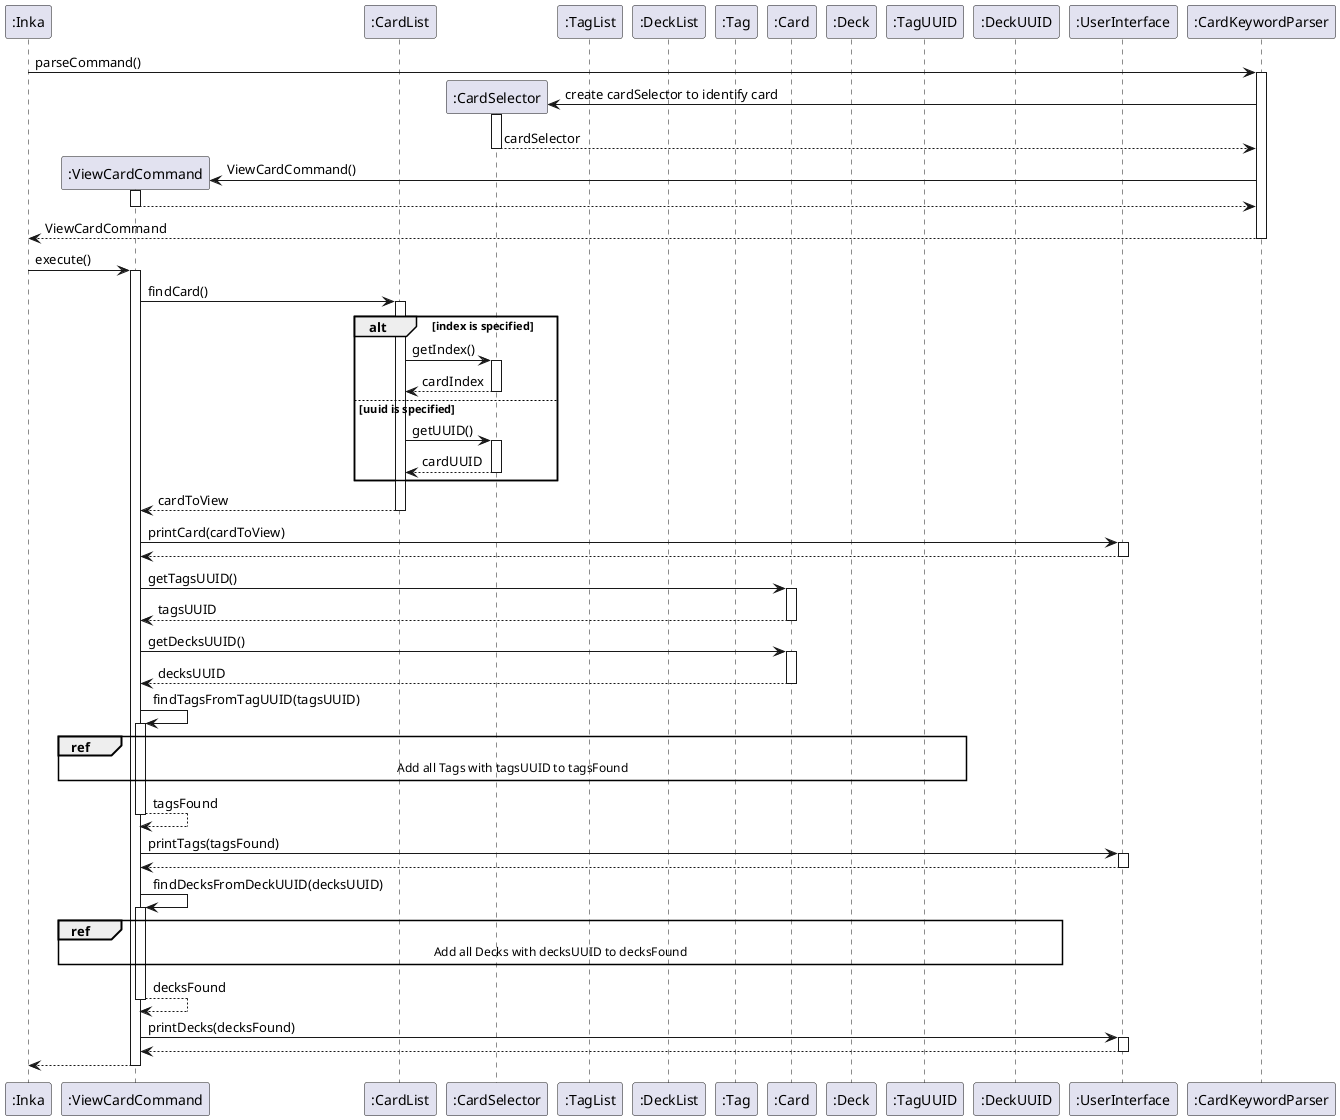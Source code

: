 @startuml CardListSequence

autoactivate on

participant ":Inka" as Inka
participant ":ViewCardCommand" as ViewCardCommand
participant ":CardList" as CardList
participant ":CardSelector" as CardSelector
participant ":TagList" as TagList
participant ":DeckList" as DeckList
participant ":Tag" as Tag
participant ":Card" as Card
participant ":Deck" as Deck
participant ":TagUUID" as TagUUID
participant ":DeckUUID" as DeckUUID
participant ":UserInterface" as UserInterface
participant ":CardKeywordParser" as CardKeywordParser

Inka -> CardKeywordParser : parseCommand()

Create CardSelector
CardKeywordParser -> CardSelector : create cardSelector to identify card
return cardSelector

Create ViewCardCommand
CardKeywordParser -> ViewCardCommand : ViewCardCommand()
return
return ViewCardCommand

Inka -> ViewCardCommand : execute()
ViewCardCommand -> CardList : findCard()

alt index is specified
CardList -> CardSelector : getIndex()
return cardIndex
else uuid is specified
CardList -> CardSelector : getUUID()
return cardUUID
end
return cardToView

ViewCardCommand -> UserInterface : printCard(cardToView)
return


ViewCardCommand -> Card : getTagsUUID()
return tagsUUID
ViewCardCommand -> Card : getDecksUUID()
return decksUUID

ViewCardCommand -> ViewCardCommand : findTagsFromTagUUID(tagsUUID)

ref over ViewCardCommand, TagList, TagUUID
Add all Tags with tagsUUID to tagsFound
end ref

'loop current uuid of tagsUUID != null
'
'  ViewCardCommand -> TagList : TagList()
'  return tagsFound
'  ViewCardCommand -> TagList : getTags()
'  return allTags
'  loop current uuid of allTags != null
'      ViewCardCommand -> TagUUID : equals()
'      return isUUIDEqual
'      alt isUUIDEqual
'       ViewCardCommand -> TagList : addTag()
'       return
'      end
'  end loop
'end loop
return tagsFound

ViewCardCommand -> UserInterface : printTags(tagsFound)
return


ViewCardCommand -> ViewCardCommand : findDecksFromDeckUUID(decksUUID)

ref over ViewCardCommand, DeckUUID, DeckList
Add all Decks with decksUUID to decksFound
end ref

return decksFound

ViewCardCommand -> UserInterface : printDecks(decksFound)
return

return

@enduml
